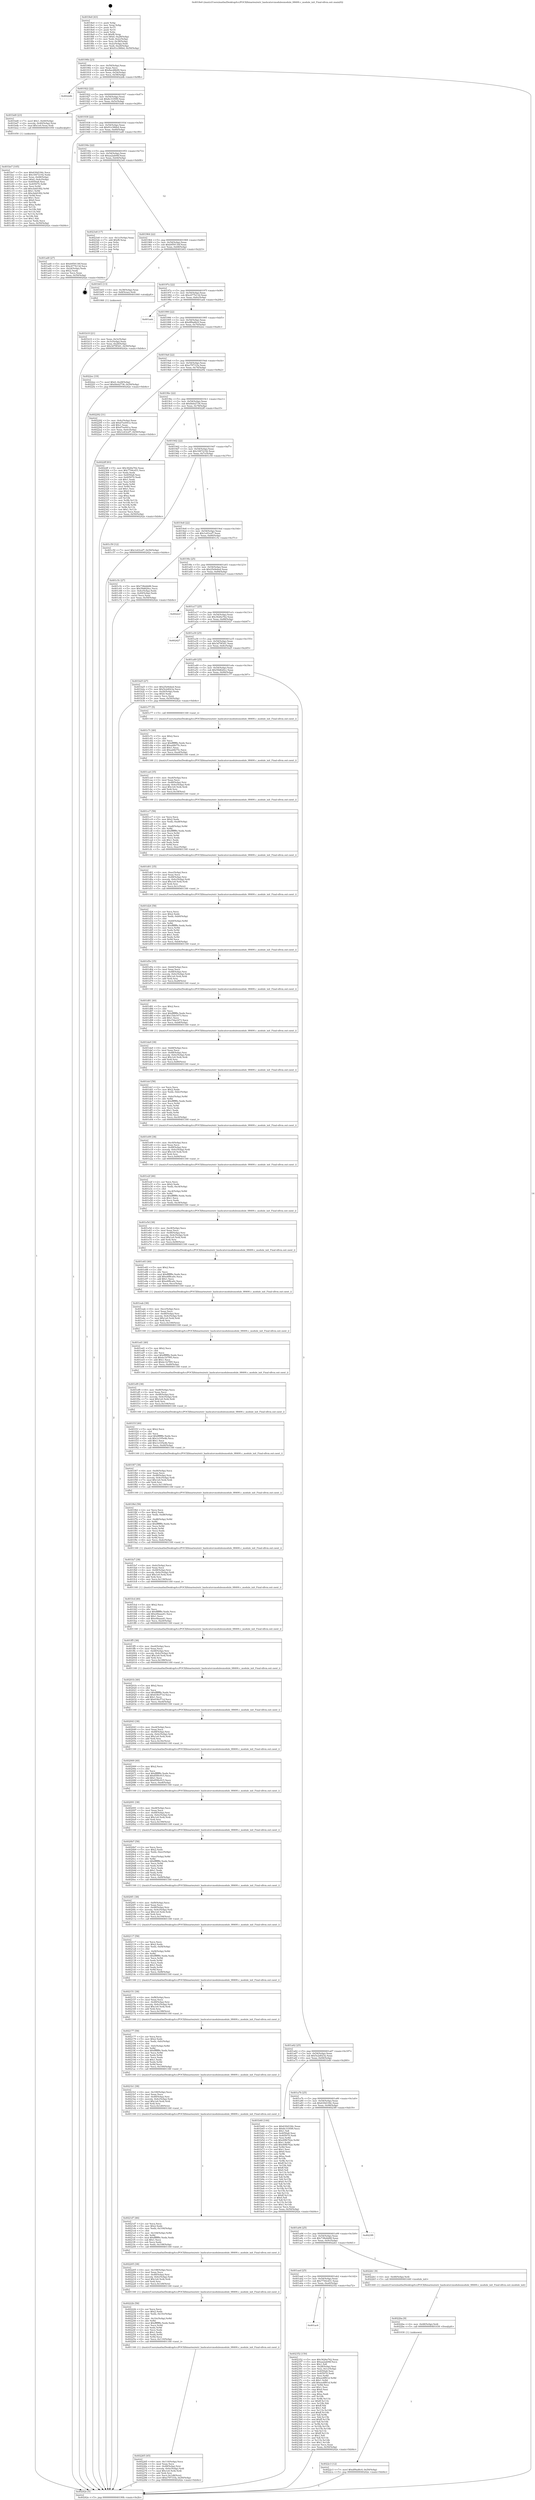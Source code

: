 digraph "0x4018e0" {
  label = "0x4018e0 (/mnt/c/Users/mathe/Desktop/tcc/POCII/binaries/extr_hashcatsrcmodulesmodule_08400.c_module_init_Final-ollvm.out::main(0))"
  labelloc = "t"
  node[shape=record]

  Entry [label="",width=0.3,height=0.3,shape=circle,fillcolor=black,style=filled]
  "0x40190b" [label="{
     0x40190b [23]\l
     | [instrs]\l
     &nbsp;&nbsp;0x40190b \<+3\>: mov -0x50(%rbp),%eax\l
     &nbsp;&nbsp;0x40190e \<+2\>: mov %eax,%ecx\l
     &nbsp;&nbsp;0x401910 \<+6\>: sub $0x8acd8b99,%ecx\l
     &nbsp;&nbsp;0x401916 \<+3\>: mov %eax,-0x54(%rbp)\l
     &nbsp;&nbsp;0x401919 \<+3\>: mov %ecx,-0x58(%rbp)\l
     &nbsp;&nbsp;0x40191c \<+6\>: je 00000000004022db \<main+0x9fb\>\l
  }"]
  "0x4022db" [label="{
     0x4022db\l
  }", style=dashed]
  "0x401922" [label="{
     0x401922 [22]\l
     | [instrs]\l
     &nbsp;&nbsp;0x401922 \<+5\>: jmp 0000000000401927 \<main+0x47\>\l
     &nbsp;&nbsp;0x401927 \<+3\>: mov -0x54(%rbp),%eax\l
     &nbsp;&nbsp;0x40192a \<+5\>: sub $0x8c3195f9,%eax\l
     &nbsp;&nbsp;0x40192f \<+3\>: mov %eax,-0x5c(%rbp)\l
     &nbsp;&nbsp;0x401932 \<+6\>: je 0000000000401bd0 \<main+0x2f0\>\l
  }"]
  Exit [label="",width=0.3,height=0.3,shape=circle,fillcolor=black,style=filled,peripheries=2]
  "0x401bd0" [label="{
     0x401bd0 [23]\l
     | [instrs]\l
     &nbsp;&nbsp;0x401bd0 \<+7\>: movl $0x1,-0x40(%rbp)\l
     &nbsp;&nbsp;0x401bd7 \<+4\>: movslq -0x40(%rbp),%rax\l
     &nbsp;&nbsp;0x401bdb \<+7\>: imul $0x1e0,%rax,%rdi\l
     &nbsp;&nbsp;0x401be2 \<+5\>: call 0000000000401050 \<malloc@plt\>\l
     | [calls]\l
     &nbsp;&nbsp;0x401050 \{1\} (unknown)\l
  }"]
  "0x401938" [label="{
     0x401938 [22]\l
     | [instrs]\l
     &nbsp;&nbsp;0x401938 \<+5\>: jmp 000000000040193d \<main+0x5d\>\l
     &nbsp;&nbsp;0x40193d \<+3\>: mov -0x54(%rbp),%eax\l
     &nbsp;&nbsp;0x401940 \<+5\>: sub $0x91e386b4,%eax\l
     &nbsp;&nbsp;0x401945 \<+3\>: mov %eax,-0x60(%rbp)\l
     &nbsp;&nbsp;0x401948 \<+6\>: je 0000000000401ad0 \<main+0x1f0\>\l
  }"]
  "0x401ac6" [label="{
     0x401ac6\l
  }", style=dashed]
  "0x401ad0" [label="{
     0x401ad0 [27]\l
     | [instrs]\l
     &nbsp;&nbsp;0x401ad0 \<+5\>: mov $0xb959130f,%eax\l
     &nbsp;&nbsp;0x401ad5 \<+5\>: mov $0xc677b13d,%ecx\l
     &nbsp;&nbsp;0x401ada \<+3\>: mov -0x24(%rbp),%edx\l
     &nbsp;&nbsp;0x401add \<+3\>: cmp $0x2,%edx\l
     &nbsp;&nbsp;0x401ae0 \<+3\>: cmovne %ecx,%eax\l
     &nbsp;&nbsp;0x401ae3 \<+3\>: mov %eax,-0x50(%rbp)\l
     &nbsp;&nbsp;0x401ae6 \<+5\>: jmp 000000000040242e \<main+0xb4e\>\l
  }"]
  "0x40194e" [label="{
     0x40194e [22]\l
     | [instrs]\l
     &nbsp;&nbsp;0x40194e \<+5\>: jmp 0000000000401953 \<main+0x73\>\l
     &nbsp;&nbsp;0x401953 \<+3\>: mov -0x54(%rbp),%eax\l
     &nbsp;&nbsp;0x401956 \<+5\>: sub $0xaa2ab94f,%eax\l
     &nbsp;&nbsp;0x40195b \<+3\>: mov %eax,-0x64(%rbp)\l
     &nbsp;&nbsp;0x40195e \<+6\>: je 00000000004023e8 \<main+0xb08\>\l
  }"]
  "0x40242e" [label="{
     0x40242e [5]\l
     | [instrs]\l
     &nbsp;&nbsp;0x40242e \<+5\>: jmp 000000000040190b \<main+0x2b\>\l
  }"]
  "0x4018e0" [label="{
     0x4018e0 [43]\l
     | [instrs]\l
     &nbsp;&nbsp;0x4018e0 \<+1\>: push %rbp\l
     &nbsp;&nbsp;0x4018e1 \<+3\>: mov %rsp,%rbp\l
     &nbsp;&nbsp;0x4018e4 \<+2\>: push %r15\l
     &nbsp;&nbsp;0x4018e6 \<+2\>: push %r14\l
     &nbsp;&nbsp;0x4018e8 \<+1\>: push %rbx\l
     &nbsp;&nbsp;0x4018e9 \<+7\>: sub $0xf8,%rsp\l
     &nbsp;&nbsp;0x4018f0 \<+7\>: movl $0x0,-0x28(%rbp)\l
     &nbsp;&nbsp;0x4018f7 \<+3\>: mov %edi,-0x2c(%rbp)\l
     &nbsp;&nbsp;0x4018fa \<+4\>: mov %rsi,-0x38(%rbp)\l
     &nbsp;&nbsp;0x4018fe \<+3\>: mov -0x2c(%rbp),%edi\l
     &nbsp;&nbsp;0x401901 \<+3\>: mov %edi,-0x24(%rbp)\l
     &nbsp;&nbsp;0x401904 \<+7\>: movl $0x91e386b4,-0x50(%rbp)\l
  }"]
  "0x402352" [label="{
     0x402352 [150]\l
     | [instrs]\l
     &nbsp;&nbsp;0x402352 \<+5\>: mov $0x3626a762,%eax\l
     &nbsp;&nbsp;0x402357 \<+5\>: mov $0xaa2ab94f,%ecx\l
     &nbsp;&nbsp;0x40235c \<+2\>: mov $0x1,%dl\l
     &nbsp;&nbsp;0x40235e \<+3\>: mov -0x28(%rbp),%esi\l
     &nbsp;&nbsp;0x402361 \<+3\>: mov %esi,-0x1c(%rbp)\l
     &nbsp;&nbsp;0x402364 \<+7\>: mov 0x4050a8,%esi\l
     &nbsp;&nbsp;0x40236b \<+7\>: mov 0x405070,%edi\l
     &nbsp;&nbsp;0x402372 \<+3\>: mov %esi,%r8d\l
     &nbsp;&nbsp;0x402375 \<+7\>: sub $0xee4ff41d,%r8d\l
     &nbsp;&nbsp;0x40237c \<+4\>: sub $0x1,%r8d\l
     &nbsp;&nbsp;0x402380 \<+7\>: add $0xee4ff41d,%r8d\l
     &nbsp;&nbsp;0x402387 \<+4\>: imul %r8d,%esi\l
     &nbsp;&nbsp;0x40238b \<+3\>: and $0x1,%esi\l
     &nbsp;&nbsp;0x40238e \<+3\>: cmp $0x0,%esi\l
     &nbsp;&nbsp;0x402391 \<+4\>: sete %r9b\l
     &nbsp;&nbsp;0x402395 \<+3\>: cmp $0xa,%edi\l
     &nbsp;&nbsp;0x402398 \<+4\>: setl %r10b\l
     &nbsp;&nbsp;0x40239c \<+3\>: mov %r9b,%r11b\l
     &nbsp;&nbsp;0x40239f \<+4\>: xor $0xff,%r11b\l
     &nbsp;&nbsp;0x4023a3 \<+3\>: mov %r10b,%bl\l
     &nbsp;&nbsp;0x4023a6 \<+3\>: xor $0xff,%bl\l
     &nbsp;&nbsp;0x4023a9 \<+3\>: xor $0x1,%dl\l
     &nbsp;&nbsp;0x4023ac \<+3\>: mov %r11b,%r14b\l
     &nbsp;&nbsp;0x4023af \<+4\>: and $0xff,%r14b\l
     &nbsp;&nbsp;0x4023b3 \<+3\>: and %dl,%r9b\l
     &nbsp;&nbsp;0x4023b6 \<+3\>: mov %bl,%r15b\l
     &nbsp;&nbsp;0x4023b9 \<+4\>: and $0xff,%r15b\l
     &nbsp;&nbsp;0x4023bd \<+3\>: and %dl,%r10b\l
     &nbsp;&nbsp;0x4023c0 \<+3\>: or %r9b,%r14b\l
     &nbsp;&nbsp;0x4023c3 \<+3\>: or %r10b,%r15b\l
     &nbsp;&nbsp;0x4023c6 \<+3\>: xor %r15b,%r14b\l
     &nbsp;&nbsp;0x4023c9 \<+3\>: or %bl,%r11b\l
     &nbsp;&nbsp;0x4023cc \<+4\>: xor $0xff,%r11b\l
     &nbsp;&nbsp;0x4023d0 \<+3\>: or $0x1,%dl\l
     &nbsp;&nbsp;0x4023d3 \<+3\>: and %dl,%r11b\l
     &nbsp;&nbsp;0x4023d6 \<+3\>: or %r11b,%r14b\l
     &nbsp;&nbsp;0x4023d9 \<+4\>: test $0x1,%r14b\l
     &nbsp;&nbsp;0x4023dd \<+3\>: cmovne %ecx,%eax\l
     &nbsp;&nbsp;0x4023e0 \<+3\>: mov %eax,-0x50(%rbp)\l
     &nbsp;&nbsp;0x4023e3 \<+5\>: jmp 000000000040242e \<main+0xb4e\>\l
  }"]
  "0x4023e8" [label="{
     0x4023e8 [17]\l
     | [instrs]\l
     &nbsp;&nbsp;0x4023e8 \<+3\>: mov -0x1c(%rbp),%eax\l
     &nbsp;&nbsp;0x4023eb \<+7\>: add $0xf8,%rsp\l
     &nbsp;&nbsp;0x4023f2 \<+1\>: pop %rbx\l
     &nbsp;&nbsp;0x4023f3 \<+2\>: pop %r14\l
     &nbsp;&nbsp;0x4023f5 \<+2\>: pop %r15\l
     &nbsp;&nbsp;0x4023f7 \<+1\>: pop %rbp\l
     &nbsp;&nbsp;0x4023f8 \<+1\>: ret\l
  }"]
  "0x401964" [label="{
     0x401964 [22]\l
     | [instrs]\l
     &nbsp;&nbsp;0x401964 \<+5\>: jmp 0000000000401969 \<main+0x89\>\l
     &nbsp;&nbsp;0x401969 \<+3\>: mov -0x54(%rbp),%eax\l
     &nbsp;&nbsp;0x40196c \<+5\>: sub $0xb959130f,%eax\l
     &nbsp;&nbsp;0x401971 \<+3\>: mov %eax,-0x68(%rbp)\l
     &nbsp;&nbsp;0x401974 \<+6\>: je 0000000000401b03 \<main+0x223\>\l
  }"]
  "0x4022c3" [label="{
     0x4022c3 [12]\l
     | [instrs]\l
     &nbsp;&nbsp;0x4022c3 \<+7\>: movl $0xdf9ad6c0,-0x50(%rbp)\l
     &nbsp;&nbsp;0x4022ca \<+5\>: jmp 000000000040242e \<main+0xb4e\>\l
  }"]
  "0x401b03" [label="{
     0x401b03 [13]\l
     | [instrs]\l
     &nbsp;&nbsp;0x401b03 \<+4\>: mov -0x38(%rbp),%rax\l
     &nbsp;&nbsp;0x401b07 \<+4\>: mov 0x8(%rax),%rdi\l
     &nbsp;&nbsp;0x401b0b \<+5\>: call 0000000000401060 \<atoi@plt\>\l
     | [calls]\l
     &nbsp;&nbsp;0x401060 \{1\} (unknown)\l
  }"]
  "0x40197a" [label="{
     0x40197a [22]\l
     | [instrs]\l
     &nbsp;&nbsp;0x40197a \<+5\>: jmp 000000000040197f \<main+0x9f\>\l
     &nbsp;&nbsp;0x40197f \<+3\>: mov -0x54(%rbp),%eax\l
     &nbsp;&nbsp;0x401982 \<+5\>: sub $0xc677b13d,%eax\l
     &nbsp;&nbsp;0x401987 \<+3\>: mov %eax,-0x6c(%rbp)\l
     &nbsp;&nbsp;0x40198a \<+6\>: je 0000000000401aeb \<main+0x20b\>\l
  }"]
  "0x401b10" [label="{
     0x401b10 [21]\l
     | [instrs]\l
     &nbsp;&nbsp;0x401b10 \<+3\>: mov %eax,-0x3c(%rbp)\l
     &nbsp;&nbsp;0x401b13 \<+3\>: mov -0x3c(%rbp),%eax\l
     &nbsp;&nbsp;0x401b16 \<+3\>: mov %eax,-0x20(%rbp)\l
     &nbsp;&nbsp;0x401b19 \<+7\>: movl $0x3d79f3d1,-0x50(%rbp)\l
     &nbsp;&nbsp;0x401b20 \<+5\>: jmp 000000000040242e \<main+0xb4e\>\l
  }"]
  "0x4022ba" [label="{
     0x4022ba [9]\l
     | [instrs]\l
     &nbsp;&nbsp;0x4022ba \<+4\>: mov -0x48(%rbp),%rdi\l
     &nbsp;&nbsp;0x4022be \<+5\>: call 0000000000401030 \<free@plt\>\l
     | [calls]\l
     &nbsp;&nbsp;0x401030 \{1\} (unknown)\l
  }"]
  "0x401aeb" [label="{
     0x401aeb\l
  }", style=dashed]
  "0x401990" [label="{
     0x401990 [22]\l
     | [instrs]\l
     &nbsp;&nbsp;0x401990 \<+5\>: jmp 0000000000401995 \<main+0xb5\>\l
     &nbsp;&nbsp;0x401995 \<+3\>: mov -0x54(%rbp),%eax\l
     &nbsp;&nbsp;0x401998 \<+5\>: sub $0xdf9ad6c0,%eax\l
     &nbsp;&nbsp;0x40199d \<+3\>: mov %eax,-0x70(%rbp)\l
     &nbsp;&nbsp;0x4019a0 \<+6\>: je 00000000004022ec \<main+0xa0c\>\l
  }"]
  "0x401aad" [label="{
     0x401aad [25]\l
     | [instrs]\l
     &nbsp;&nbsp;0x401aad \<+5\>: jmp 0000000000401ab2 \<main+0x1d2\>\l
     &nbsp;&nbsp;0x401ab2 \<+3\>: mov -0x54(%rbp),%eax\l
     &nbsp;&nbsp;0x401ab5 \<+5\>: sub $0x7744cd31,%eax\l
     &nbsp;&nbsp;0x401aba \<+6\>: mov %eax,-0xa0(%rbp)\l
     &nbsp;&nbsp;0x401ac0 \<+6\>: je 0000000000402352 \<main+0xa72\>\l
  }"]
  "0x4022ec" [label="{
     0x4022ec [19]\l
     | [instrs]\l
     &nbsp;&nbsp;0x4022ec \<+7\>: movl $0x0,-0x28(%rbp)\l
     &nbsp;&nbsp;0x4022f3 \<+7\>: movl $0xfdeb2736,-0x50(%rbp)\l
     &nbsp;&nbsp;0x4022fa \<+5\>: jmp 000000000040242e \<main+0xb4e\>\l
  }"]
  "0x4019a6" [label="{
     0x4019a6 [22]\l
     | [instrs]\l
     &nbsp;&nbsp;0x4019a6 \<+5\>: jmp 00000000004019ab \<main+0xcb\>\l
     &nbsp;&nbsp;0x4019ab \<+3\>: mov -0x54(%rbp),%eax\l
     &nbsp;&nbsp;0x4019ae \<+5\>: sub $0xe79731fa,%eax\l
     &nbsp;&nbsp;0x4019b3 \<+3\>: mov %eax,-0x74(%rbp)\l
     &nbsp;&nbsp;0x4019b6 \<+6\>: je 0000000000402292 \<main+0x9b2\>\l
  }"]
  "0x4022b1" [label="{
     0x4022b1 [9]\l
     | [instrs]\l
     &nbsp;&nbsp;0x4022b1 \<+4\>: mov -0x48(%rbp),%rdi\l
     &nbsp;&nbsp;0x4022b5 \<+5\>: call 0000000000401440 \<module_init\>\l
     | [calls]\l
     &nbsp;&nbsp;0x401440 \{1\} (/mnt/c/Users/mathe/Desktop/tcc/POCII/binaries/extr_hashcatsrcmodulesmodule_08400.c_module_init_Final-ollvm.out::module_init)\l
  }"]
  "0x402292" [label="{
     0x402292 [31]\l
     | [instrs]\l
     &nbsp;&nbsp;0x402292 \<+3\>: mov -0x4c(%rbp),%eax\l
     &nbsp;&nbsp;0x402295 \<+5\>: add $0xd7ee041e,%eax\l
     &nbsp;&nbsp;0x40229a \<+3\>: add $0x1,%eax\l
     &nbsp;&nbsp;0x40229d \<+5\>: sub $0xd7ee041e,%eax\l
     &nbsp;&nbsp;0x4022a2 \<+3\>: mov %eax,-0x4c(%rbp)\l
     &nbsp;&nbsp;0x4022a5 \<+7\>: movl $0x1e43cef7,-0x50(%rbp)\l
     &nbsp;&nbsp;0x4022ac \<+5\>: jmp 000000000040242e \<main+0xb4e\>\l
  }"]
  "0x4019bc" [label="{
     0x4019bc [22]\l
     | [instrs]\l
     &nbsp;&nbsp;0x4019bc \<+5\>: jmp 00000000004019c1 \<main+0xe1\>\l
     &nbsp;&nbsp;0x4019c1 \<+3\>: mov -0x54(%rbp),%eax\l
     &nbsp;&nbsp;0x4019c4 \<+5\>: sub $0xfdeb2736,%eax\l
     &nbsp;&nbsp;0x4019c9 \<+3\>: mov %eax,-0x78(%rbp)\l
     &nbsp;&nbsp;0x4019cc \<+6\>: je 00000000004022ff \<main+0xa1f\>\l
  }"]
  "0x401a94" [label="{
     0x401a94 [25]\l
     | [instrs]\l
     &nbsp;&nbsp;0x401a94 \<+5\>: jmp 0000000000401a99 \<main+0x1b9\>\l
     &nbsp;&nbsp;0x401a99 \<+3\>: mov -0x54(%rbp),%eax\l
     &nbsp;&nbsp;0x401a9c \<+5\>: sub $0x738ebb88,%eax\l
     &nbsp;&nbsp;0x401aa1 \<+6\>: mov %eax,-0x9c(%rbp)\l
     &nbsp;&nbsp;0x401aa7 \<+6\>: je 00000000004022b1 \<main+0x9d1\>\l
  }"]
  "0x4022ff" [label="{
     0x4022ff [83]\l
     | [instrs]\l
     &nbsp;&nbsp;0x4022ff \<+5\>: mov $0x3626a762,%eax\l
     &nbsp;&nbsp;0x402304 \<+5\>: mov $0x7744cd31,%ecx\l
     &nbsp;&nbsp;0x402309 \<+2\>: xor %edx,%edx\l
     &nbsp;&nbsp;0x40230b \<+7\>: mov 0x4050a8,%esi\l
     &nbsp;&nbsp;0x402312 \<+7\>: mov 0x405070,%edi\l
     &nbsp;&nbsp;0x402319 \<+3\>: sub $0x1,%edx\l
     &nbsp;&nbsp;0x40231c \<+3\>: mov %esi,%r8d\l
     &nbsp;&nbsp;0x40231f \<+3\>: add %edx,%r8d\l
     &nbsp;&nbsp;0x402322 \<+4\>: imul %r8d,%esi\l
     &nbsp;&nbsp;0x402326 \<+3\>: and $0x1,%esi\l
     &nbsp;&nbsp;0x402329 \<+3\>: cmp $0x0,%esi\l
     &nbsp;&nbsp;0x40232c \<+4\>: sete %r9b\l
     &nbsp;&nbsp;0x402330 \<+3\>: cmp $0xa,%edi\l
     &nbsp;&nbsp;0x402333 \<+4\>: setl %r10b\l
     &nbsp;&nbsp;0x402337 \<+3\>: mov %r9b,%r11b\l
     &nbsp;&nbsp;0x40233a \<+3\>: and %r10b,%r11b\l
     &nbsp;&nbsp;0x40233d \<+3\>: xor %r10b,%r9b\l
     &nbsp;&nbsp;0x402340 \<+3\>: or %r9b,%r11b\l
     &nbsp;&nbsp;0x402343 \<+4\>: test $0x1,%r11b\l
     &nbsp;&nbsp;0x402347 \<+3\>: cmovne %ecx,%eax\l
     &nbsp;&nbsp;0x40234a \<+3\>: mov %eax,-0x50(%rbp)\l
     &nbsp;&nbsp;0x40234d \<+5\>: jmp 000000000040242e \<main+0xb4e\>\l
  }"]
  "0x4019d2" [label="{
     0x4019d2 [22]\l
     | [instrs]\l
     &nbsp;&nbsp;0x4019d2 \<+5\>: jmp 00000000004019d7 \<main+0xf7\>\l
     &nbsp;&nbsp;0x4019d7 \<+3\>: mov -0x54(%rbp),%eax\l
     &nbsp;&nbsp;0x4019da \<+5\>: sub $0x18472192,%eax\l
     &nbsp;&nbsp;0x4019df \<+3\>: mov %eax,-0x7c(%rbp)\l
     &nbsp;&nbsp;0x4019e2 \<+6\>: je 0000000000401c50 \<main+0x370\>\l
  }"]
  "0x4023f9" [label="{
     0x4023f9\l
  }", style=dashed]
  "0x401c50" [label="{
     0x401c50 [12]\l
     | [instrs]\l
     &nbsp;&nbsp;0x401c50 \<+7\>: movl $0x1e43cef7,-0x50(%rbp)\l
     &nbsp;&nbsp;0x401c57 \<+5\>: jmp 000000000040242e \<main+0xb4e\>\l
  }"]
  "0x4019e8" [label="{
     0x4019e8 [22]\l
     | [instrs]\l
     &nbsp;&nbsp;0x4019e8 \<+5\>: jmp 00000000004019ed \<main+0x10d\>\l
     &nbsp;&nbsp;0x4019ed \<+3\>: mov -0x54(%rbp),%eax\l
     &nbsp;&nbsp;0x4019f0 \<+5\>: sub $0x1e43cef7,%eax\l
     &nbsp;&nbsp;0x4019f5 \<+3\>: mov %eax,-0x80(%rbp)\l
     &nbsp;&nbsp;0x4019f8 \<+6\>: je 0000000000401c5c \<main+0x37c\>\l
  }"]
  "0x402265" [label="{
     0x402265 [45]\l
     | [instrs]\l
     &nbsp;&nbsp;0x402265 \<+6\>: mov -0x110(%rbp),%ecx\l
     &nbsp;&nbsp;0x40226b \<+3\>: imul %eax,%ecx\l
     &nbsp;&nbsp;0x40226e \<+4\>: mov -0x48(%rbp),%rsi\l
     &nbsp;&nbsp;0x402272 \<+4\>: movslq -0x4c(%rbp),%rdi\l
     &nbsp;&nbsp;0x402276 \<+7\>: imul $0x1e0,%rdi,%rdi\l
     &nbsp;&nbsp;0x40227d \<+3\>: add %rdi,%rsi\l
     &nbsp;&nbsp;0x402280 \<+6\>: mov %ecx,0x1d8(%rsi)\l
     &nbsp;&nbsp;0x402286 \<+7\>: movl $0xe79731fa,-0x50(%rbp)\l
     &nbsp;&nbsp;0x40228d \<+5\>: jmp 000000000040242e \<main+0xb4e\>\l
  }"]
  "0x401c5c" [label="{
     0x401c5c [27]\l
     | [instrs]\l
     &nbsp;&nbsp;0x401c5c \<+5\>: mov $0x738ebb88,%eax\l
     &nbsp;&nbsp;0x401c61 \<+5\>: mov $0x59d620cc,%ecx\l
     &nbsp;&nbsp;0x401c66 \<+3\>: mov -0x4c(%rbp),%edx\l
     &nbsp;&nbsp;0x401c69 \<+3\>: cmp -0x40(%rbp),%edx\l
     &nbsp;&nbsp;0x401c6c \<+3\>: cmovl %ecx,%eax\l
     &nbsp;&nbsp;0x401c6f \<+3\>: mov %eax,-0x50(%rbp)\l
     &nbsp;&nbsp;0x401c72 \<+5\>: jmp 000000000040242e \<main+0xb4e\>\l
  }"]
  "0x4019fe" [label="{
     0x4019fe [25]\l
     | [instrs]\l
     &nbsp;&nbsp;0x4019fe \<+5\>: jmp 0000000000401a03 \<main+0x123\>\l
     &nbsp;&nbsp;0x401a03 \<+3\>: mov -0x54(%rbp),%eax\l
     &nbsp;&nbsp;0x401a06 \<+5\>: sub $0x25e9ebed,%eax\l
     &nbsp;&nbsp;0x401a0b \<+6\>: mov %eax,-0x84(%rbp)\l
     &nbsp;&nbsp;0x401a11 \<+6\>: je 00000000004022cf \<main+0x9ef\>\l
  }"]
  "0x40222b" [label="{
     0x40222b [58]\l
     | [instrs]\l
     &nbsp;&nbsp;0x40222b \<+2\>: xor %ecx,%ecx\l
     &nbsp;&nbsp;0x40222d \<+5\>: mov $0x2,%edx\l
     &nbsp;&nbsp;0x402232 \<+6\>: mov %edx,-0x10c(%rbp)\l
     &nbsp;&nbsp;0x402238 \<+1\>: cltd\l
     &nbsp;&nbsp;0x402239 \<+7\>: mov -0x10c(%rbp),%r8d\l
     &nbsp;&nbsp;0x402240 \<+3\>: idiv %r8d\l
     &nbsp;&nbsp;0x402243 \<+6\>: imul $0xfffffffe,%edx,%edx\l
     &nbsp;&nbsp;0x402249 \<+3\>: mov %ecx,%r9d\l
     &nbsp;&nbsp;0x40224c \<+3\>: sub %edx,%r9d\l
     &nbsp;&nbsp;0x40224f \<+2\>: mov %ecx,%edx\l
     &nbsp;&nbsp;0x402251 \<+3\>: sub $0x1,%edx\l
     &nbsp;&nbsp;0x402254 \<+3\>: add %edx,%r9d\l
     &nbsp;&nbsp;0x402257 \<+3\>: sub %r9d,%ecx\l
     &nbsp;&nbsp;0x40225a \<+6\>: mov %ecx,-0x110(%rbp)\l
     &nbsp;&nbsp;0x402260 \<+5\>: call 0000000000401160 \<next_i\>\l
     | [calls]\l
     &nbsp;&nbsp;0x401160 \{1\} (/mnt/c/Users/mathe/Desktop/tcc/POCII/binaries/extr_hashcatsrcmodulesmodule_08400.c_module_init_Final-ollvm.out::next_i)\l
  }"]
  "0x4022cf" [label="{
     0x4022cf\l
  }", style=dashed]
  "0x401a17" [label="{
     0x401a17 [25]\l
     | [instrs]\l
     &nbsp;&nbsp;0x401a17 \<+5\>: jmp 0000000000401a1c \<main+0x13c\>\l
     &nbsp;&nbsp;0x401a1c \<+3\>: mov -0x54(%rbp),%eax\l
     &nbsp;&nbsp;0x401a1f \<+5\>: sub $0x3626a762,%eax\l
     &nbsp;&nbsp;0x401a24 \<+6\>: mov %eax,-0x88(%rbp)\l
     &nbsp;&nbsp;0x401a2a \<+6\>: je 0000000000402427 \<main+0xb47\>\l
  }"]
  "0x402205" [label="{
     0x402205 [38]\l
     | [instrs]\l
     &nbsp;&nbsp;0x402205 \<+6\>: mov -0x108(%rbp),%ecx\l
     &nbsp;&nbsp;0x40220b \<+3\>: imul %eax,%ecx\l
     &nbsp;&nbsp;0x40220e \<+4\>: mov -0x48(%rbp),%rsi\l
     &nbsp;&nbsp;0x402212 \<+4\>: movslq -0x4c(%rbp),%rdi\l
     &nbsp;&nbsp;0x402216 \<+7\>: imul $0x1e0,%rdi,%rdi\l
     &nbsp;&nbsp;0x40221d \<+3\>: add %rdi,%rsi\l
     &nbsp;&nbsp;0x402220 \<+6\>: mov %ecx,0x1d4(%rsi)\l
     &nbsp;&nbsp;0x402226 \<+5\>: call 0000000000401160 \<next_i\>\l
     | [calls]\l
     &nbsp;&nbsp;0x401160 \{1\} (/mnt/c/Users/mathe/Desktop/tcc/POCII/binaries/extr_hashcatsrcmodulesmodule_08400.c_module_init_Final-ollvm.out::next_i)\l
  }"]
  "0x402427" [label="{
     0x402427\l
  }", style=dashed]
  "0x401a30" [label="{
     0x401a30 [25]\l
     | [instrs]\l
     &nbsp;&nbsp;0x401a30 \<+5\>: jmp 0000000000401a35 \<main+0x155\>\l
     &nbsp;&nbsp;0x401a35 \<+3\>: mov -0x54(%rbp),%eax\l
     &nbsp;&nbsp;0x401a38 \<+5\>: sub $0x3d79f3d1,%eax\l
     &nbsp;&nbsp;0x401a3d \<+6\>: mov %eax,-0x8c(%rbp)\l
     &nbsp;&nbsp;0x401a43 \<+6\>: je 0000000000401b25 \<main+0x245\>\l
  }"]
  "0x4021d7" [label="{
     0x4021d7 [46]\l
     | [instrs]\l
     &nbsp;&nbsp;0x4021d7 \<+2\>: xor %ecx,%ecx\l
     &nbsp;&nbsp;0x4021d9 \<+5\>: mov $0x2,%edx\l
     &nbsp;&nbsp;0x4021de \<+6\>: mov %edx,-0x104(%rbp)\l
     &nbsp;&nbsp;0x4021e4 \<+1\>: cltd\l
     &nbsp;&nbsp;0x4021e5 \<+7\>: mov -0x104(%rbp),%r8d\l
     &nbsp;&nbsp;0x4021ec \<+3\>: idiv %r8d\l
     &nbsp;&nbsp;0x4021ef \<+6\>: imul $0xfffffffe,%edx,%edx\l
     &nbsp;&nbsp;0x4021f5 \<+3\>: sub $0x1,%ecx\l
     &nbsp;&nbsp;0x4021f8 \<+2\>: sub %ecx,%edx\l
     &nbsp;&nbsp;0x4021fa \<+6\>: mov %edx,-0x108(%rbp)\l
     &nbsp;&nbsp;0x402200 \<+5\>: call 0000000000401160 \<next_i\>\l
     | [calls]\l
     &nbsp;&nbsp;0x401160 \{1\} (/mnt/c/Users/mathe/Desktop/tcc/POCII/binaries/extr_hashcatsrcmodulesmodule_08400.c_module_init_Final-ollvm.out::next_i)\l
  }"]
  "0x401b25" [label="{
     0x401b25 [27]\l
     | [instrs]\l
     &nbsp;&nbsp;0x401b25 \<+5\>: mov $0x25e9ebed,%eax\l
     &nbsp;&nbsp;0x401b2a \<+5\>: mov $0x5e2d023a,%ecx\l
     &nbsp;&nbsp;0x401b2f \<+3\>: mov -0x20(%rbp),%edx\l
     &nbsp;&nbsp;0x401b32 \<+3\>: cmp $0x0,%edx\l
     &nbsp;&nbsp;0x401b35 \<+3\>: cmove %ecx,%eax\l
     &nbsp;&nbsp;0x401b38 \<+3\>: mov %eax,-0x50(%rbp)\l
     &nbsp;&nbsp;0x401b3b \<+5\>: jmp 000000000040242e \<main+0xb4e\>\l
  }"]
  "0x401a49" [label="{
     0x401a49 [25]\l
     | [instrs]\l
     &nbsp;&nbsp;0x401a49 \<+5\>: jmp 0000000000401a4e \<main+0x16e\>\l
     &nbsp;&nbsp;0x401a4e \<+3\>: mov -0x54(%rbp),%eax\l
     &nbsp;&nbsp;0x401a51 \<+5\>: sub $0x59d620cc,%eax\l
     &nbsp;&nbsp;0x401a56 \<+6\>: mov %eax,-0x90(%rbp)\l
     &nbsp;&nbsp;0x401a5c \<+6\>: je 0000000000401c77 \<main+0x397\>\l
  }"]
  "0x4021b1" [label="{
     0x4021b1 [38]\l
     | [instrs]\l
     &nbsp;&nbsp;0x4021b1 \<+6\>: mov -0x100(%rbp),%ecx\l
     &nbsp;&nbsp;0x4021b7 \<+3\>: imul %eax,%ecx\l
     &nbsp;&nbsp;0x4021ba \<+4\>: mov -0x48(%rbp),%rsi\l
     &nbsp;&nbsp;0x4021be \<+4\>: movslq -0x4c(%rbp),%rdi\l
     &nbsp;&nbsp;0x4021c2 \<+7\>: imul $0x1e0,%rdi,%rdi\l
     &nbsp;&nbsp;0x4021c9 \<+3\>: add %rdi,%rsi\l
     &nbsp;&nbsp;0x4021cc \<+6\>: mov %ecx,0x1d0(%rsi)\l
     &nbsp;&nbsp;0x4021d2 \<+5\>: call 0000000000401160 \<next_i\>\l
     | [calls]\l
     &nbsp;&nbsp;0x401160 \{1\} (/mnt/c/Users/mathe/Desktop/tcc/POCII/binaries/extr_hashcatsrcmodulesmodule_08400.c_module_init_Final-ollvm.out::next_i)\l
  }"]
  "0x401c77" [label="{
     0x401c77 [5]\l
     | [instrs]\l
     &nbsp;&nbsp;0x401c77 \<+5\>: call 0000000000401160 \<next_i\>\l
     | [calls]\l
     &nbsp;&nbsp;0x401160 \{1\} (/mnt/c/Users/mathe/Desktop/tcc/POCII/binaries/extr_hashcatsrcmodulesmodule_08400.c_module_init_Final-ollvm.out::next_i)\l
  }"]
  "0x401a62" [label="{
     0x401a62 [25]\l
     | [instrs]\l
     &nbsp;&nbsp;0x401a62 \<+5\>: jmp 0000000000401a67 \<main+0x187\>\l
     &nbsp;&nbsp;0x401a67 \<+3\>: mov -0x54(%rbp),%eax\l
     &nbsp;&nbsp;0x401a6a \<+5\>: sub $0x5e2d023a,%eax\l
     &nbsp;&nbsp;0x401a6f \<+6\>: mov %eax,-0x94(%rbp)\l
     &nbsp;&nbsp;0x401a75 \<+6\>: je 0000000000401b40 \<main+0x260\>\l
  }"]
  "0x402177" [label="{
     0x402177 [58]\l
     | [instrs]\l
     &nbsp;&nbsp;0x402177 \<+2\>: xor %ecx,%ecx\l
     &nbsp;&nbsp;0x402179 \<+5\>: mov $0x2,%edx\l
     &nbsp;&nbsp;0x40217e \<+6\>: mov %edx,-0xfc(%rbp)\l
     &nbsp;&nbsp;0x402184 \<+1\>: cltd\l
     &nbsp;&nbsp;0x402185 \<+7\>: mov -0xfc(%rbp),%r8d\l
     &nbsp;&nbsp;0x40218c \<+3\>: idiv %r8d\l
     &nbsp;&nbsp;0x40218f \<+6\>: imul $0xfffffffe,%edx,%edx\l
     &nbsp;&nbsp;0x402195 \<+3\>: mov %ecx,%r9d\l
     &nbsp;&nbsp;0x402198 \<+3\>: sub %edx,%r9d\l
     &nbsp;&nbsp;0x40219b \<+2\>: mov %ecx,%edx\l
     &nbsp;&nbsp;0x40219d \<+3\>: sub $0x1,%edx\l
     &nbsp;&nbsp;0x4021a0 \<+3\>: add %edx,%r9d\l
     &nbsp;&nbsp;0x4021a3 \<+3\>: sub %r9d,%ecx\l
     &nbsp;&nbsp;0x4021a6 \<+6\>: mov %ecx,-0x100(%rbp)\l
     &nbsp;&nbsp;0x4021ac \<+5\>: call 0000000000401160 \<next_i\>\l
     | [calls]\l
     &nbsp;&nbsp;0x401160 \{1\} (/mnt/c/Users/mathe/Desktop/tcc/POCII/binaries/extr_hashcatsrcmodulesmodule_08400.c_module_init_Final-ollvm.out::next_i)\l
  }"]
  "0x401b40" [label="{
     0x401b40 [144]\l
     | [instrs]\l
     &nbsp;&nbsp;0x401b40 \<+5\>: mov $0x630d194c,%eax\l
     &nbsp;&nbsp;0x401b45 \<+5\>: mov $0x8c3195f9,%ecx\l
     &nbsp;&nbsp;0x401b4a \<+2\>: mov $0x1,%dl\l
     &nbsp;&nbsp;0x401b4c \<+7\>: mov 0x4050a8,%esi\l
     &nbsp;&nbsp;0x401b53 \<+7\>: mov 0x405070,%edi\l
     &nbsp;&nbsp;0x401b5a \<+3\>: mov %esi,%r8d\l
     &nbsp;&nbsp;0x401b5d \<+7\>: sub $0x49fb762e,%r8d\l
     &nbsp;&nbsp;0x401b64 \<+4\>: sub $0x1,%r8d\l
     &nbsp;&nbsp;0x401b68 \<+7\>: add $0x49fb762e,%r8d\l
     &nbsp;&nbsp;0x401b6f \<+4\>: imul %r8d,%esi\l
     &nbsp;&nbsp;0x401b73 \<+3\>: and $0x1,%esi\l
     &nbsp;&nbsp;0x401b76 \<+3\>: cmp $0x0,%esi\l
     &nbsp;&nbsp;0x401b79 \<+4\>: sete %r9b\l
     &nbsp;&nbsp;0x401b7d \<+3\>: cmp $0xa,%edi\l
     &nbsp;&nbsp;0x401b80 \<+4\>: setl %r10b\l
     &nbsp;&nbsp;0x401b84 \<+3\>: mov %r9b,%r11b\l
     &nbsp;&nbsp;0x401b87 \<+4\>: xor $0xff,%r11b\l
     &nbsp;&nbsp;0x401b8b \<+3\>: mov %r10b,%bl\l
     &nbsp;&nbsp;0x401b8e \<+3\>: xor $0xff,%bl\l
     &nbsp;&nbsp;0x401b91 \<+3\>: xor $0x0,%dl\l
     &nbsp;&nbsp;0x401b94 \<+3\>: mov %r11b,%r14b\l
     &nbsp;&nbsp;0x401b97 \<+4\>: and $0x0,%r14b\l
     &nbsp;&nbsp;0x401b9b \<+3\>: and %dl,%r9b\l
     &nbsp;&nbsp;0x401b9e \<+3\>: mov %bl,%r15b\l
     &nbsp;&nbsp;0x401ba1 \<+4\>: and $0x0,%r15b\l
     &nbsp;&nbsp;0x401ba5 \<+3\>: and %dl,%r10b\l
     &nbsp;&nbsp;0x401ba8 \<+3\>: or %r9b,%r14b\l
     &nbsp;&nbsp;0x401bab \<+3\>: or %r10b,%r15b\l
     &nbsp;&nbsp;0x401bae \<+3\>: xor %r15b,%r14b\l
     &nbsp;&nbsp;0x401bb1 \<+3\>: or %bl,%r11b\l
     &nbsp;&nbsp;0x401bb4 \<+4\>: xor $0xff,%r11b\l
     &nbsp;&nbsp;0x401bb8 \<+3\>: or $0x0,%dl\l
     &nbsp;&nbsp;0x401bbb \<+3\>: and %dl,%r11b\l
     &nbsp;&nbsp;0x401bbe \<+3\>: or %r11b,%r14b\l
     &nbsp;&nbsp;0x401bc1 \<+4\>: test $0x1,%r14b\l
     &nbsp;&nbsp;0x401bc5 \<+3\>: cmovne %ecx,%eax\l
     &nbsp;&nbsp;0x401bc8 \<+3\>: mov %eax,-0x50(%rbp)\l
     &nbsp;&nbsp;0x401bcb \<+5\>: jmp 000000000040242e \<main+0xb4e\>\l
  }"]
  "0x401a7b" [label="{
     0x401a7b [25]\l
     | [instrs]\l
     &nbsp;&nbsp;0x401a7b \<+5\>: jmp 0000000000401a80 \<main+0x1a0\>\l
     &nbsp;&nbsp;0x401a80 \<+3\>: mov -0x54(%rbp),%eax\l
     &nbsp;&nbsp;0x401a83 \<+5\>: sub $0x630d194c,%eax\l
     &nbsp;&nbsp;0x401a88 \<+6\>: mov %eax,-0x98(%rbp)\l
     &nbsp;&nbsp;0x401a8e \<+6\>: je 00000000004023f9 \<main+0xb19\>\l
  }"]
  "0x401be7" [label="{
     0x401be7 [105]\l
     | [instrs]\l
     &nbsp;&nbsp;0x401be7 \<+5\>: mov $0x630d194c,%ecx\l
     &nbsp;&nbsp;0x401bec \<+5\>: mov $0x18472192,%edx\l
     &nbsp;&nbsp;0x401bf1 \<+4\>: mov %rax,-0x48(%rbp)\l
     &nbsp;&nbsp;0x401bf5 \<+7\>: movl $0x0,-0x4c(%rbp)\l
     &nbsp;&nbsp;0x401bfc \<+7\>: mov 0x4050a8,%esi\l
     &nbsp;&nbsp;0x401c03 \<+8\>: mov 0x405070,%r8d\l
     &nbsp;&nbsp;0x401c0b \<+3\>: mov %esi,%r9d\l
     &nbsp;&nbsp;0x401c0e \<+7\>: add $0xcbdd1f62,%r9d\l
     &nbsp;&nbsp;0x401c15 \<+4\>: sub $0x1,%r9d\l
     &nbsp;&nbsp;0x401c19 \<+7\>: sub $0xcbdd1f62,%r9d\l
     &nbsp;&nbsp;0x401c20 \<+4\>: imul %r9d,%esi\l
     &nbsp;&nbsp;0x401c24 \<+3\>: and $0x1,%esi\l
     &nbsp;&nbsp;0x401c27 \<+3\>: cmp $0x0,%esi\l
     &nbsp;&nbsp;0x401c2a \<+4\>: sete %r10b\l
     &nbsp;&nbsp;0x401c2e \<+4\>: cmp $0xa,%r8d\l
     &nbsp;&nbsp;0x401c32 \<+4\>: setl %r11b\l
     &nbsp;&nbsp;0x401c36 \<+3\>: mov %r10b,%bl\l
     &nbsp;&nbsp;0x401c39 \<+3\>: and %r11b,%bl\l
     &nbsp;&nbsp;0x401c3c \<+3\>: xor %r11b,%r10b\l
     &nbsp;&nbsp;0x401c3f \<+3\>: or %r10b,%bl\l
     &nbsp;&nbsp;0x401c42 \<+3\>: test $0x1,%bl\l
     &nbsp;&nbsp;0x401c45 \<+3\>: cmovne %edx,%ecx\l
     &nbsp;&nbsp;0x401c48 \<+3\>: mov %ecx,-0x50(%rbp)\l
     &nbsp;&nbsp;0x401c4b \<+5\>: jmp 000000000040242e \<main+0xb4e\>\l
  }"]
  "0x401c7c" [label="{
     0x401c7c [40]\l
     | [instrs]\l
     &nbsp;&nbsp;0x401c7c \<+5\>: mov $0x2,%ecx\l
     &nbsp;&nbsp;0x401c81 \<+1\>: cltd\l
     &nbsp;&nbsp;0x401c82 \<+2\>: idiv %ecx\l
     &nbsp;&nbsp;0x401c84 \<+6\>: imul $0xfffffffe,%edx,%ecx\l
     &nbsp;&nbsp;0x401c8a \<+6\>: add $0xad4b75c,%ecx\l
     &nbsp;&nbsp;0x401c90 \<+3\>: add $0x1,%ecx\l
     &nbsp;&nbsp;0x401c93 \<+6\>: sub $0xad4b75c,%ecx\l
     &nbsp;&nbsp;0x401c99 \<+6\>: mov %ecx,-0xa4(%rbp)\l
     &nbsp;&nbsp;0x401c9f \<+5\>: call 0000000000401160 \<next_i\>\l
     | [calls]\l
     &nbsp;&nbsp;0x401160 \{1\} (/mnt/c/Users/mathe/Desktop/tcc/POCII/binaries/extr_hashcatsrcmodulesmodule_08400.c_module_init_Final-ollvm.out::next_i)\l
  }"]
  "0x401ca4" [label="{
     0x401ca4 [35]\l
     | [instrs]\l
     &nbsp;&nbsp;0x401ca4 \<+6\>: mov -0xa4(%rbp),%ecx\l
     &nbsp;&nbsp;0x401caa \<+3\>: imul %eax,%ecx\l
     &nbsp;&nbsp;0x401cad \<+4\>: mov -0x48(%rbp),%rsi\l
     &nbsp;&nbsp;0x401cb1 \<+4\>: movslq -0x4c(%rbp),%rdi\l
     &nbsp;&nbsp;0x401cb5 \<+7\>: imul $0x1e0,%rdi,%rdi\l
     &nbsp;&nbsp;0x401cbc \<+3\>: add %rdi,%rsi\l
     &nbsp;&nbsp;0x401cbf \<+3\>: mov %ecx,0x18(%rsi)\l
     &nbsp;&nbsp;0x401cc2 \<+5\>: call 0000000000401160 \<next_i\>\l
     | [calls]\l
     &nbsp;&nbsp;0x401160 \{1\} (/mnt/c/Users/mathe/Desktop/tcc/POCII/binaries/extr_hashcatsrcmodulesmodule_08400.c_module_init_Final-ollvm.out::next_i)\l
  }"]
  "0x401cc7" [label="{
     0x401cc7 [58]\l
     | [instrs]\l
     &nbsp;&nbsp;0x401cc7 \<+2\>: xor %ecx,%ecx\l
     &nbsp;&nbsp;0x401cc9 \<+5\>: mov $0x2,%edx\l
     &nbsp;&nbsp;0x401cce \<+6\>: mov %edx,-0xa8(%rbp)\l
     &nbsp;&nbsp;0x401cd4 \<+1\>: cltd\l
     &nbsp;&nbsp;0x401cd5 \<+7\>: mov -0xa8(%rbp),%r8d\l
     &nbsp;&nbsp;0x401cdc \<+3\>: idiv %r8d\l
     &nbsp;&nbsp;0x401cdf \<+6\>: imul $0xfffffffe,%edx,%edx\l
     &nbsp;&nbsp;0x401ce5 \<+3\>: mov %ecx,%r9d\l
     &nbsp;&nbsp;0x401ce8 \<+3\>: sub %edx,%r9d\l
     &nbsp;&nbsp;0x401ceb \<+2\>: mov %ecx,%edx\l
     &nbsp;&nbsp;0x401ced \<+3\>: sub $0x1,%edx\l
     &nbsp;&nbsp;0x401cf0 \<+3\>: add %edx,%r9d\l
     &nbsp;&nbsp;0x401cf3 \<+3\>: sub %r9d,%ecx\l
     &nbsp;&nbsp;0x401cf6 \<+6\>: mov %ecx,-0xac(%rbp)\l
     &nbsp;&nbsp;0x401cfc \<+5\>: call 0000000000401160 \<next_i\>\l
     | [calls]\l
     &nbsp;&nbsp;0x401160 \{1\} (/mnt/c/Users/mathe/Desktop/tcc/POCII/binaries/extr_hashcatsrcmodulesmodule_08400.c_module_init_Final-ollvm.out::next_i)\l
  }"]
  "0x401d01" [label="{
     0x401d01 [35]\l
     | [instrs]\l
     &nbsp;&nbsp;0x401d01 \<+6\>: mov -0xac(%rbp),%ecx\l
     &nbsp;&nbsp;0x401d07 \<+3\>: imul %eax,%ecx\l
     &nbsp;&nbsp;0x401d0a \<+4\>: mov -0x48(%rbp),%rsi\l
     &nbsp;&nbsp;0x401d0e \<+4\>: movslq -0x4c(%rbp),%rdi\l
     &nbsp;&nbsp;0x401d12 \<+7\>: imul $0x1e0,%rdi,%rdi\l
     &nbsp;&nbsp;0x401d19 \<+3\>: add %rdi,%rsi\l
     &nbsp;&nbsp;0x401d1c \<+3\>: mov %ecx,0x1c(%rsi)\l
     &nbsp;&nbsp;0x401d1f \<+5\>: call 0000000000401160 \<next_i\>\l
     | [calls]\l
     &nbsp;&nbsp;0x401160 \{1\} (/mnt/c/Users/mathe/Desktop/tcc/POCII/binaries/extr_hashcatsrcmodulesmodule_08400.c_module_init_Final-ollvm.out::next_i)\l
  }"]
  "0x401d24" [label="{
     0x401d24 [58]\l
     | [instrs]\l
     &nbsp;&nbsp;0x401d24 \<+2\>: xor %ecx,%ecx\l
     &nbsp;&nbsp;0x401d26 \<+5\>: mov $0x2,%edx\l
     &nbsp;&nbsp;0x401d2b \<+6\>: mov %edx,-0xb0(%rbp)\l
     &nbsp;&nbsp;0x401d31 \<+1\>: cltd\l
     &nbsp;&nbsp;0x401d32 \<+7\>: mov -0xb0(%rbp),%r8d\l
     &nbsp;&nbsp;0x401d39 \<+3\>: idiv %r8d\l
     &nbsp;&nbsp;0x401d3c \<+6\>: imul $0xfffffffe,%edx,%edx\l
     &nbsp;&nbsp;0x401d42 \<+3\>: mov %ecx,%r9d\l
     &nbsp;&nbsp;0x401d45 \<+3\>: sub %edx,%r9d\l
     &nbsp;&nbsp;0x401d48 \<+2\>: mov %ecx,%edx\l
     &nbsp;&nbsp;0x401d4a \<+3\>: sub $0x1,%edx\l
     &nbsp;&nbsp;0x401d4d \<+3\>: add %edx,%r9d\l
     &nbsp;&nbsp;0x401d50 \<+3\>: sub %r9d,%ecx\l
     &nbsp;&nbsp;0x401d53 \<+6\>: mov %ecx,-0xb4(%rbp)\l
     &nbsp;&nbsp;0x401d59 \<+5\>: call 0000000000401160 \<next_i\>\l
     | [calls]\l
     &nbsp;&nbsp;0x401160 \{1\} (/mnt/c/Users/mathe/Desktop/tcc/POCII/binaries/extr_hashcatsrcmodulesmodule_08400.c_module_init_Final-ollvm.out::next_i)\l
  }"]
  "0x401d5e" [label="{
     0x401d5e [35]\l
     | [instrs]\l
     &nbsp;&nbsp;0x401d5e \<+6\>: mov -0xb4(%rbp),%ecx\l
     &nbsp;&nbsp;0x401d64 \<+3\>: imul %eax,%ecx\l
     &nbsp;&nbsp;0x401d67 \<+4\>: mov -0x48(%rbp),%rsi\l
     &nbsp;&nbsp;0x401d6b \<+4\>: movslq -0x4c(%rbp),%rdi\l
     &nbsp;&nbsp;0x401d6f \<+7\>: imul $0x1e0,%rdi,%rdi\l
     &nbsp;&nbsp;0x401d76 \<+3\>: add %rdi,%rsi\l
     &nbsp;&nbsp;0x401d79 \<+3\>: mov %ecx,0x28(%rsi)\l
     &nbsp;&nbsp;0x401d7c \<+5\>: call 0000000000401160 \<next_i\>\l
     | [calls]\l
     &nbsp;&nbsp;0x401160 \{1\} (/mnt/c/Users/mathe/Desktop/tcc/POCII/binaries/extr_hashcatsrcmodulesmodule_08400.c_module_init_Final-ollvm.out::next_i)\l
  }"]
  "0x401d81" [label="{
     0x401d81 [40]\l
     | [instrs]\l
     &nbsp;&nbsp;0x401d81 \<+5\>: mov $0x2,%ecx\l
     &nbsp;&nbsp;0x401d86 \<+1\>: cltd\l
     &nbsp;&nbsp;0x401d87 \<+2\>: idiv %ecx\l
     &nbsp;&nbsp;0x401d89 \<+6\>: imul $0xfffffffe,%edx,%ecx\l
     &nbsp;&nbsp;0x401d8f \<+6\>: add $0x15da1673,%ecx\l
     &nbsp;&nbsp;0x401d95 \<+3\>: add $0x1,%ecx\l
     &nbsp;&nbsp;0x401d98 \<+6\>: sub $0x15da1673,%ecx\l
     &nbsp;&nbsp;0x401d9e \<+6\>: mov %ecx,-0xb8(%rbp)\l
     &nbsp;&nbsp;0x401da4 \<+5\>: call 0000000000401160 \<next_i\>\l
     | [calls]\l
     &nbsp;&nbsp;0x401160 \{1\} (/mnt/c/Users/mathe/Desktop/tcc/POCII/binaries/extr_hashcatsrcmodulesmodule_08400.c_module_init_Final-ollvm.out::next_i)\l
  }"]
  "0x401da9" [label="{
     0x401da9 [38]\l
     | [instrs]\l
     &nbsp;&nbsp;0x401da9 \<+6\>: mov -0xb8(%rbp),%ecx\l
     &nbsp;&nbsp;0x401daf \<+3\>: imul %eax,%ecx\l
     &nbsp;&nbsp;0x401db2 \<+4\>: mov -0x48(%rbp),%rsi\l
     &nbsp;&nbsp;0x401db6 \<+4\>: movslq -0x4c(%rbp),%rdi\l
     &nbsp;&nbsp;0x401dba \<+7\>: imul $0x1e0,%rdi,%rdi\l
     &nbsp;&nbsp;0x401dc1 \<+3\>: add %rdi,%rsi\l
     &nbsp;&nbsp;0x401dc4 \<+6\>: mov %ecx,0x80(%rsi)\l
     &nbsp;&nbsp;0x401dca \<+5\>: call 0000000000401160 \<next_i\>\l
     | [calls]\l
     &nbsp;&nbsp;0x401160 \{1\} (/mnt/c/Users/mathe/Desktop/tcc/POCII/binaries/extr_hashcatsrcmodulesmodule_08400.c_module_init_Final-ollvm.out::next_i)\l
  }"]
  "0x401dcf" [label="{
     0x401dcf [58]\l
     | [instrs]\l
     &nbsp;&nbsp;0x401dcf \<+2\>: xor %ecx,%ecx\l
     &nbsp;&nbsp;0x401dd1 \<+5\>: mov $0x2,%edx\l
     &nbsp;&nbsp;0x401dd6 \<+6\>: mov %edx,-0xbc(%rbp)\l
     &nbsp;&nbsp;0x401ddc \<+1\>: cltd\l
     &nbsp;&nbsp;0x401ddd \<+7\>: mov -0xbc(%rbp),%r8d\l
     &nbsp;&nbsp;0x401de4 \<+3\>: idiv %r8d\l
     &nbsp;&nbsp;0x401de7 \<+6\>: imul $0xfffffffe,%edx,%edx\l
     &nbsp;&nbsp;0x401ded \<+3\>: mov %ecx,%r9d\l
     &nbsp;&nbsp;0x401df0 \<+3\>: sub %edx,%r9d\l
     &nbsp;&nbsp;0x401df3 \<+2\>: mov %ecx,%edx\l
     &nbsp;&nbsp;0x401df5 \<+3\>: sub $0x1,%edx\l
     &nbsp;&nbsp;0x401df8 \<+3\>: add %edx,%r9d\l
     &nbsp;&nbsp;0x401dfb \<+3\>: sub %r9d,%ecx\l
     &nbsp;&nbsp;0x401dfe \<+6\>: mov %ecx,-0xc0(%rbp)\l
     &nbsp;&nbsp;0x401e04 \<+5\>: call 0000000000401160 \<next_i\>\l
     | [calls]\l
     &nbsp;&nbsp;0x401160 \{1\} (/mnt/c/Users/mathe/Desktop/tcc/POCII/binaries/extr_hashcatsrcmodulesmodule_08400.c_module_init_Final-ollvm.out::next_i)\l
  }"]
  "0x401e09" [label="{
     0x401e09 [38]\l
     | [instrs]\l
     &nbsp;&nbsp;0x401e09 \<+6\>: mov -0xc0(%rbp),%ecx\l
     &nbsp;&nbsp;0x401e0f \<+3\>: imul %eax,%ecx\l
     &nbsp;&nbsp;0x401e12 \<+4\>: mov -0x48(%rbp),%rsi\l
     &nbsp;&nbsp;0x401e16 \<+4\>: movslq -0x4c(%rbp),%rdi\l
     &nbsp;&nbsp;0x401e1a \<+7\>: imul $0x1e0,%rdi,%rdi\l
     &nbsp;&nbsp;0x401e21 \<+3\>: add %rdi,%rsi\l
     &nbsp;&nbsp;0x401e24 \<+6\>: mov %ecx,0x84(%rsi)\l
     &nbsp;&nbsp;0x401e2a \<+5\>: call 0000000000401160 \<next_i\>\l
     | [calls]\l
     &nbsp;&nbsp;0x401160 \{1\} (/mnt/c/Users/mathe/Desktop/tcc/POCII/binaries/extr_hashcatsrcmodulesmodule_08400.c_module_init_Final-ollvm.out::next_i)\l
  }"]
  "0x401e2f" [label="{
     0x401e2f [46]\l
     | [instrs]\l
     &nbsp;&nbsp;0x401e2f \<+2\>: xor %ecx,%ecx\l
     &nbsp;&nbsp;0x401e31 \<+5\>: mov $0x2,%edx\l
     &nbsp;&nbsp;0x401e36 \<+6\>: mov %edx,-0xc4(%rbp)\l
     &nbsp;&nbsp;0x401e3c \<+1\>: cltd\l
     &nbsp;&nbsp;0x401e3d \<+7\>: mov -0xc4(%rbp),%r8d\l
     &nbsp;&nbsp;0x401e44 \<+3\>: idiv %r8d\l
     &nbsp;&nbsp;0x401e47 \<+6\>: imul $0xfffffffe,%edx,%edx\l
     &nbsp;&nbsp;0x401e4d \<+3\>: sub $0x1,%ecx\l
     &nbsp;&nbsp;0x401e50 \<+2\>: sub %ecx,%edx\l
     &nbsp;&nbsp;0x401e52 \<+6\>: mov %edx,-0xc8(%rbp)\l
     &nbsp;&nbsp;0x401e58 \<+5\>: call 0000000000401160 \<next_i\>\l
     | [calls]\l
     &nbsp;&nbsp;0x401160 \{1\} (/mnt/c/Users/mathe/Desktop/tcc/POCII/binaries/extr_hashcatsrcmodulesmodule_08400.c_module_init_Final-ollvm.out::next_i)\l
  }"]
  "0x401e5d" [label="{
     0x401e5d [38]\l
     | [instrs]\l
     &nbsp;&nbsp;0x401e5d \<+6\>: mov -0xc8(%rbp),%ecx\l
     &nbsp;&nbsp;0x401e63 \<+3\>: imul %eax,%ecx\l
     &nbsp;&nbsp;0x401e66 \<+4\>: mov -0x48(%rbp),%rsi\l
     &nbsp;&nbsp;0x401e6a \<+4\>: movslq -0x4c(%rbp),%rdi\l
     &nbsp;&nbsp;0x401e6e \<+7\>: imul $0x1e0,%rdi,%rdi\l
     &nbsp;&nbsp;0x401e75 \<+3\>: add %rdi,%rsi\l
     &nbsp;&nbsp;0x401e78 \<+6\>: mov %ecx,0x90(%rsi)\l
     &nbsp;&nbsp;0x401e7e \<+5\>: call 0000000000401160 \<next_i\>\l
     | [calls]\l
     &nbsp;&nbsp;0x401160 \{1\} (/mnt/c/Users/mathe/Desktop/tcc/POCII/binaries/extr_hashcatsrcmodulesmodule_08400.c_module_init_Final-ollvm.out::next_i)\l
  }"]
  "0x401e83" [label="{
     0x401e83 [40]\l
     | [instrs]\l
     &nbsp;&nbsp;0x401e83 \<+5\>: mov $0x2,%ecx\l
     &nbsp;&nbsp;0x401e88 \<+1\>: cltd\l
     &nbsp;&nbsp;0x401e89 \<+2\>: idiv %ecx\l
     &nbsp;&nbsp;0x401e8b \<+6\>: imul $0xfffffffe,%edx,%ecx\l
     &nbsp;&nbsp;0x401e91 \<+6\>: add $0xe6f8ca0c,%ecx\l
     &nbsp;&nbsp;0x401e97 \<+3\>: add $0x1,%ecx\l
     &nbsp;&nbsp;0x401e9a \<+6\>: sub $0xe6f8ca0c,%ecx\l
     &nbsp;&nbsp;0x401ea0 \<+6\>: mov %ecx,-0xcc(%rbp)\l
     &nbsp;&nbsp;0x401ea6 \<+5\>: call 0000000000401160 \<next_i\>\l
     | [calls]\l
     &nbsp;&nbsp;0x401160 \{1\} (/mnt/c/Users/mathe/Desktop/tcc/POCII/binaries/extr_hashcatsrcmodulesmodule_08400.c_module_init_Final-ollvm.out::next_i)\l
  }"]
  "0x401eab" [label="{
     0x401eab [38]\l
     | [instrs]\l
     &nbsp;&nbsp;0x401eab \<+6\>: mov -0xcc(%rbp),%ecx\l
     &nbsp;&nbsp;0x401eb1 \<+3\>: imul %eax,%ecx\l
     &nbsp;&nbsp;0x401eb4 \<+4\>: mov -0x48(%rbp),%rsi\l
     &nbsp;&nbsp;0x401eb8 \<+4\>: movslq -0x4c(%rbp),%rdi\l
     &nbsp;&nbsp;0x401ebc \<+7\>: imul $0x1e0,%rdi,%rdi\l
     &nbsp;&nbsp;0x401ec3 \<+3\>: add %rdi,%rsi\l
     &nbsp;&nbsp;0x401ec6 \<+6\>: mov %ecx,0x100(%rsi)\l
     &nbsp;&nbsp;0x401ecc \<+5\>: call 0000000000401160 \<next_i\>\l
     | [calls]\l
     &nbsp;&nbsp;0x401160 \{1\} (/mnt/c/Users/mathe/Desktop/tcc/POCII/binaries/extr_hashcatsrcmodulesmodule_08400.c_module_init_Final-ollvm.out::next_i)\l
  }"]
  "0x401ed1" [label="{
     0x401ed1 [40]\l
     | [instrs]\l
     &nbsp;&nbsp;0x401ed1 \<+5\>: mov $0x2,%ecx\l
     &nbsp;&nbsp;0x401ed6 \<+1\>: cltd\l
     &nbsp;&nbsp;0x401ed7 \<+2\>: idiv %ecx\l
     &nbsp;&nbsp;0x401ed9 \<+6\>: imul $0xfffffffe,%edx,%ecx\l
     &nbsp;&nbsp;0x401edf \<+6\>: sub $0xbc1b7f95,%ecx\l
     &nbsp;&nbsp;0x401ee5 \<+3\>: add $0x1,%ecx\l
     &nbsp;&nbsp;0x401ee8 \<+6\>: add $0xbc1b7f95,%ecx\l
     &nbsp;&nbsp;0x401eee \<+6\>: mov %ecx,-0xd0(%rbp)\l
     &nbsp;&nbsp;0x401ef4 \<+5\>: call 0000000000401160 \<next_i\>\l
     | [calls]\l
     &nbsp;&nbsp;0x401160 \{1\} (/mnt/c/Users/mathe/Desktop/tcc/POCII/binaries/extr_hashcatsrcmodulesmodule_08400.c_module_init_Final-ollvm.out::next_i)\l
  }"]
  "0x401ef9" [label="{
     0x401ef9 [38]\l
     | [instrs]\l
     &nbsp;&nbsp;0x401ef9 \<+6\>: mov -0xd0(%rbp),%ecx\l
     &nbsp;&nbsp;0x401eff \<+3\>: imul %eax,%ecx\l
     &nbsp;&nbsp;0x401f02 \<+4\>: mov -0x48(%rbp),%rsi\l
     &nbsp;&nbsp;0x401f06 \<+4\>: movslq -0x4c(%rbp),%rdi\l
     &nbsp;&nbsp;0x401f0a \<+7\>: imul $0x1e0,%rdi,%rdi\l
     &nbsp;&nbsp;0x401f11 \<+3\>: add %rdi,%rsi\l
     &nbsp;&nbsp;0x401f14 \<+6\>: mov %ecx,0x104(%rsi)\l
     &nbsp;&nbsp;0x401f1a \<+5\>: call 0000000000401160 \<next_i\>\l
     | [calls]\l
     &nbsp;&nbsp;0x401160 \{1\} (/mnt/c/Users/mathe/Desktop/tcc/POCII/binaries/extr_hashcatsrcmodulesmodule_08400.c_module_init_Final-ollvm.out::next_i)\l
  }"]
  "0x401f1f" [label="{
     0x401f1f [40]\l
     | [instrs]\l
     &nbsp;&nbsp;0x401f1f \<+5\>: mov $0x2,%ecx\l
     &nbsp;&nbsp;0x401f24 \<+1\>: cltd\l
     &nbsp;&nbsp;0x401f25 \<+2\>: idiv %ecx\l
     &nbsp;&nbsp;0x401f27 \<+6\>: imul $0xfffffffe,%edx,%ecx\l
     &nbsp;&nbsp;0x401f2d \<+6\>: sub $0x1e105e4b,%ecx\l
     &nbsp;&nbsp;0x401f33 \<+3\>: add $0x1,%ecx\l
     &nbsp;&nbsp;0x401f36 \<+6\>: add $0x1e105e4b,%ecx\l
     &nbsp;&nbsp;0x401f3c \<+6\>: mov %ecx,-0xd4(%rbp)\l
     &nbsp;&nbsp;0x401f42 \<+5\>: call 0000000000401160 \<next_i\>\l
     | [calls]\l
     &nbsp;&nbsp;0x401160 \{1\} (/mnt/c/Users/mathe/Desktop/tcc/POCII/binaries/extr_hashcatsrcmodulesmodule_08400.c_module_init_Final-ollvm.out::next_i)\l
  }"]
  "0x401f47" [label="{
     0x401f47 [38]\l
     | [instrs]\l
     &nbsp;&nbsp;0x401f47 \<+6\>: mov -0xd4(%rbp),%ecx\l
     &nbsp;&nbsp;0x401f4d \<+3\>: imul %eax,%ecx\l
     &nbsp;&nbsp;0x401f50 \<+4\>: mov -0x48(%rbp),%rsi\l
     &nbsp;&nbsp;0x401f54 \<+4\>: movslq -0x4c(%rbp),%rdi\l
     &nbsp;&nbsp;0x401f58 \<+7\>: imul $0x1e0,%rdi,%rdi\l
     &nbsp;&nbsp;0x401f5f \<+3\>: add %rdi,%rsi\l
     &nbsp;&nbsp;0x401f62 \<+6\>: mov %ecx,0x118(%rsi)\l
     &nbsp;&nbsp;0x401f68 \<+5\>: call 0000000000401160 \<next_i\>\l
     | [calls]\l
     &nbsp;&nbsp;0x401160 \{1\} (/mnt/c/Users/mathe/Desktop/tcc/POCII/binaries/extr_hashcatsrcmodulesmodule_08400.c_module_init_Final-ollvm.out::next_i)\l
  }"]
  "0x401f6d" [label="{
     0x401f6d [58]\l
     | [instrs]\l
     &nbsp;&nbsp;0x401f6d \<+2\>: xor %ecx,%ecx\l
     &nbsp;&nbsp;0x401f6f \<+5\>: mov $0x2,%edx\l
     &nbsp;&nbsp;0x401f74 \<+6\>: mov %edx,-0xd8(%rbp)\l
     &nbsp;&nbsp;0x401f7a \<+1\>: cltd\l
     &nbsp;&nbsp;0x401f7b \<+7\>: mov -0xd8(%rbp),%r8d\l
     &nbsp;&nbsp;0x401f82 \<+3\>: idiv %r8d\l
     &nbsp;&nbsp;0x401f85 \<+6\>: imul $0xfffffffe,%edx,%edx\l
     &nbsp;&nbsp;0x401f8b \<+3\>: mov %ecx,%r9d\l
     &nbsp;&nbsp;0x401f8e \<+3\>: sub %edx,%r9d\l
     &nbsp;&nbsp;0x401f91 \<+2\>: mov %ecx,%edx\l
     &nbsp;&nbsp;0x401f93 \<+3\>: sub $0x1,%edx\l
     &nbsp;&nbsp;0x401f96 \<+3\>: add %edx,%r9d\l
     &nbsp;&nbsp;0x401f99 \<+3\>: sub %r9d,%ecx\l
     &nbsp;&nbsp;0x401f9c \<+6\>: mov %ecx,-0xdc(%rbp)\l
     &nbsp;&nbsp;0x401fa2 \<+5\>: call 0000000000401160 \<next_i\>\l
     | [calls]\l
     &nbsp;&nbsp;0x401160 \{1\} (/mnt/c/Users/mathe/Desktop/tcc/POCII/binaries/extr_hashcatsrcmodulesmodule_08400.c_module_init_Final-ollvm.out::next_i)\l
  }"]
  "0x401fa7" [label="{
     0x401fa7 [38]\l
     | [instrs]\l
     &nbsp;&nbsp;0x401fa7 \<+6\>: mov -0xdc(%rbp),%ecx\l
     &nbsp;&nbsp;0x401fad \<+3\>: imul %eax,%ecx\l
     &nbsp;&nbsp;0x401fb0 \<+4\>: mov -0x48(%rbp),%rsi\l
     &nbsp;&nbsp;0x401fb4 \<+4\>: movslq -0x4c(%rbp),%rdi\l
     &nbsp;&nbsp;0x401fb8 \<+7\>: imul $0x1e0,%rdi,%rdi\l
     &nbsp;&nbsp;0x401fbf \<+3\>: add %rdi,%rsi\l
     &nbsp;&nbsp;0x401fc2 \<+6\>: mov %ecx,0x130(%rsi)\l
     &nbsp;&nbsp;0x401fc8 \<+5\>: call 0000000000401160 \<next_i\>\l
     | [calls]\l
     &nbsp;&nbsp;0x401160 \{1\} (/mnt/c/Users/mathe/Desktop/tcc/POCII/binaries/extr_hashcatsrcmodulesmodule_08400.c_module_init_Final-ollvm.out::next_i)\l
  }"]
  "0x401fcd" [label="{
     0x401fcd [40]\l
     | [instrs]\l
     &nbsp;&nbsp;0x401fcd \<+5\>: mov $0x2,%ecx\l
     &nbsp;&nbsp;0x401fd2 \<+1\>: cltd\l
     &nbsp;&nbsp;0x401fd3 \<+2\>: idiv %ecx\l
     &nbsp;&nbsp;0x401fd5 \<+6\>: imul $0xfffffffe,%edx,%ecx\l
     &nbsp;&nbsp;0x401fdb \<+6\>: add $0xe0baaa41,%ecx\l
     &nbsp;&nbsp;0x401fe1 \<+3\>: add $0x1,%ecx\l
     &nbsp;&nbsp;0x401fe4 \<+6\>: sub $0xe0baaa41,%ecx\l
     &nbsp;&nbsp;0x401fea \<+6\>: mov %ecx,-0xe0(%rbp)\l
     &nbsp;&nbsp;0x401ff0 \<+5\>: call 0000000000401160 \<next_i\>\l
     | [calls]\l
     &nbsp;&nbsp;0x401160 \{1\} (/mnt/c/Users/mathe/Desktop/tcc/POCII/binaries/extr_hashcatsrcmodulesmodule_08400.c_module_init_Final-ollvm.out::next_i)\l
  }"]
  "0x401ff5" [label="{
     0x401ff5 [38]\l
     | [instrs]\l
     &nbsp;&nbsp;0x401ff5 \<+6\>: mov -0xe0(%rbp),%ecx\l
     &nbsp;&nbsp;0x401ffb \<+3\>: imul %eax,%ecx\l
     &nbsp;&nbsp;0x401ffe \<+4\>: mov -0x48(%rbp),%rsi\l
     &nbsp;&nbsp;0x402002 \<+4\>: movslq -0x4c(%rbp),%rdi\l
     &nbsp;&nbsp;0x402006 \<+7\>: imul $0x1e0,%rdi,%rdi\l
     &nbsp;&nbsp;0x40200d \<+3\>: add %rdi,%rsi\l
     &nbsp;&nbsp;0x402010 \<+6\>: mov %ecx,0x188(%rsi)\l
     &nbsp;&nbsp;0x402016 \<+5\>: call 0000000000401160 \<next_i\>\l
     | [calls]\l
     &nbsp;&nbsp;0x401160 \{1\} (/mnt/c/Users/mathe/Desktop/tcc/POCII/binaries/extr_hashcatsrcmodulesmodule_08400.c_module_init_Final-ollvm.out::next_i)\l
  }"]
  "0x40201b" [label="{
     0x40201b [40]\l
     | [instrs]\l
     &nbsp;&nbsp;0x40201b \<+5\>: mov $0x2,%ecx\l
     &nbsp;&nbsp;0x402020 \<+1\>: cltd\l
     &nbsp;&nbsp;0x402021 \<+2\>: idiv %ecx\l
     &nbsp;&nbsp;0x402023 \<+6\>: imul $0xfffffffe,%edx,%ecx\l
     &nbsp;&nbsp;0x402029 \<+6\>: sub $0x638cf71d,%ecx\l
     &nbsp;&nbsp;0x40202f \<+3\>: add $0x1,%ecx\l
     &nbsp;&nbsp;0x402032 \<+6\>: add $0x638cf71d,%ecx\l
     &nbsp;&nbsp;0x402038 \<+6\>: mov %ecx,-0xe4(%rbp)\l
     &nbsp;&nbsp;0x40203e \<+5\>: call 0000000000401160 \<next_i\>\l
     | [calls]\l
     &nbsp;&nbsp;0x401160 \{1\} (/mnt/c/Users/mathe/Desktop/tcc/POCII/binaries/extr_hashcatsrcmodulesmodule_08400.c_module_init_Final-ollvm.out::next_i)\l
  }"]
  "0x402043" [label="{
     0x402043 [38]\l
     | [instrs]\l
     &nbsp;&nbsp;0x402043 \<+6\>: mov -0xe4(%rbp),%ecx\l
     &nbsp;&nbsp;0x402049 \<+3\>: imul %eax,%ecx\l
     &nbsp;&nbsp;0x40204c \<+4\>: mov -0x48(%rbp),%rsi\l
     &nbsp;&nbsp;0x402050 \<+4\>: movslq -0x4c(%rbp),%rdi\l
     &nbsp;&nbsp;0x402054 \<+7\>: imul $0x1e0,%rdi,%rdi\l
     &nbsp;&nbsp;0x40205b \<+3\>: add %rdi,%rsi\l
     &nbsp;&nbsp;0x40205e \<+6\>: mov %ecx,0x18c(%rsi)\l
     &nbsp;&nbsp;0x402064 \<+5\>: call 0000000000401160 \<next_i\>\l
     | [calls]\l
     &nbsp;&nbsp;0x401160 \{1\} (/mnt/c/Users/mathe/Desktop/tcc/POCII/binaries/extr_hashcatsrcmodulesmodule_08400.c_module_init_Final-ollvm.out::next_i)\l
  }"]
  "0x402069" [label="{
     0x402069 [40]\l
     | [instrs]\l
     &nbsp;&nbsp;0x402069 \<+5\>: mov $0x2,%ecx\l
     &nbsp;&nbsp;0x40206e \<+1\>: cltd\l
     &nbsp;&nbsp;0x40206f \<+2\>: idiv %ecx\l
     &nbsp;&nbsp;0x402071 \<+6\>: imul $0xfffffffe,%edx,%ecx\l
     &nbsp;&nbsp;0x402077 \<+6\>: sub $0x85f0c915,%ecx\l
     &nbsp;&nbsp;0x40207d \<+3\>: add $0x1,%ecx\l
     &nbsp;&nbsp;0x402080 \<+6\>: add $0x85f0c915,%ecx\l
     &nbsp;&nbsp;0x402086 \<+6\>: mov %ecx,-0xe8(%rbp)\l
     &nbsp;&nbsp;0x40208c \<+5\>: call 0000000000401160 \<next_i\>\l
     | [calls]\l
     &nbsp;&nbsp;0x401160 \{1\} (/mnt/c/Users/mathe/Desktop/tcc/POCII/binaries/extr_hashcatsrcmodulesmodule_08400.c_module_init_Final-ollvm.out::next_i)\l
  }"]
  "0x402091" [label="{
     0x402091 [38]\l
     | [instrs]\l
     &nbsp;&nbsp;0x402091 \<+6\>: mov -0xe8(%rbp),%ecx\l
     &nbsp;&nbsp;0x402097 \<+3\>: imul %eax,%ecx\l
     &nbsp;&nbsp;0x40209a \<+4\>: mov -0x48(%rbp),%rsi\l
     &nbsp;&nbsp;0x40209e \<+4\>: movslq -0x4c(%rbp),%rdi\l
     &nbsp;&nbsp;0x4020a2 \<+7\>: imul $0x1e0,%rdi,%rdi\l
     &nbsp;&nbsp;0x4020a9 \<+3\>: add %rdi,%rsi\l
     &nbsp;&nbsp;0x4020ac \<+6\>: mov %ecx,0x190(%rsi)\l
     &nbsp;&nbsp;0x4020b2 \<+5\>: call 0000000000401160 \<next_i\>\l
     | [calls]\l
     &nbsp;&nbsp;0x401160 \{1\} (/mnt/c/Users/mathe/Desktop/tcc/POCII/binaries/extr_hashcatsrcmodulesmodule_08400.c_module_init_Final-ollvm.out::next_i)\l
  }"]
  "0x4020b7" [label="{
     0x4020b7 [58]\l
     | [instrs]\l
     &nbsp;&nbsp;0x4020b7 \<+2\>: xor %ecx,%ecx\l
     &nbsp;&nbsp;0x4020b9 \<+5\>: mov $0x2,%edx\l
     &nbsp;&nbsp;0x4020be \<+6\>: mov %edx,-0xec(%rbp)\l
     &nbsp;&nbsp;0x4020c4 \<+1\>: cltd\l
     &nbsp;&nbsp;0x4020c5 \<+7\>: mov -0xec(%rbp),%r8d\l
     &nbsp;&nbsp;0x4020cc \<+3\>: idiv %r8d\l
     &nbsp;&nbsp;0x4020cf \<+6\>: imul $0xfffffffe,%edx,%edx\l
     &nbsp;&nbsp;0x4020d5 \<+3\>: mov %ecx,%r9d\l
     &nbsp;&nbsp;0x4020d8 \<+3\>: sub %edx,%r9d\l
     &nbsp;&nbsp;0x4020db \<+2\>: mov %ecx,%edx\l
     &nbsp;&nbsp;0x4020dd \<+3\>: sub $0x1,%edx\l
     &nbsp;&nbsp;0x4020e0 \<+3\>: add %edx,%r9d\l
     &nbsp;&nbsp;0x4020e3 \<+3\>: sub %r9d,%ecx\l
     &nbsp;&nbsp;0x4020e6 \<+6\>: mov %ecx,-0xf0(%rbp)\l
     &nbsp;&nbsp;0x4020ec \<+5\>: call 0000000000401160 \<next_i\>\l
     | [calls]\l
     &nbsp;&nbsp;0x401160 \{1\} (/mnt/c/Users/mathe/Desktop/tcc/POCII/binaries/extr_hashcatsrcmodulesmodule_08400.c_module_init_Final-ollvm.out::next_i)\l
  }"]
  "0x4020f1" [label="{
     0x4020f1 [38]\l
     | [instrs]\l
     &nbsp;&nbsp;0x4020f1 \<+6\>: mov -0xf0(%rbp),%ecx\l
     &nbsp;&nbsp;0x4020f7 \<+3\>: imul %eax,%ecx\l
     &nbsp;&nbsp;0x4020fa \<+4\>: mov -0x48(%rbp),%rsi\l
     &nbsp;&nbsp;0x4020fe \<+4\>: movslq -0x4c(%rbp),%rdi\l
     &nbsp;&nbsp;0x402102 \<+7\>: imul $0x1e0,%rdi,%rdi\l
     &nbsp;&nbsp;0x402109 \<+3\>: add %rdi,%rsi\l
     &nbsp;&nbsp;0x40210c \<+6\>: mov %ecx,0x194(%rsi)\l
     &nbsp;&nbsp;0x402112 \<+5\>: call 0000000000401160 \<next_i\>\l
     | [calls]\l
     &nbsp;&nbsp;0x401160 \{1\} (/mnt/c/Users/mathe/Desktop/tcc/POCII/binaries/extr_hashcatsrcmodulesmodule_08400.c_module_init_Final-ollvm.out::next_i)\l
  }"]
  "0x402117" [label="{
     0x402117 [58]\l
     | [instrs]\l
     &nbsp;&nbsp;0x402117 \<+2\>: xor %ecx,%ecx\l
     &nbsp;&nbsp;0x402119 \<+5\>: mov $0x2,%edx\l
     &nbsp;&nbsp;0x40211e \<+6\>: mov %edx,-0xf4(%rbp)\l
     &nbsp;&nbsp;0x402124 \<+1\>: cltd\l
     &nbsp;&nbsp;0x402125 \<+7\>: mov -0xf4(%rbp),%r8d\l
     &nbsp;&nbsp;0x40212c \<+3\>: idiv %r8d\l
     &nbsp;&nbsp;0x40212f \<+6\>: imul $0xfffffffe,%edx,%edx\l
     &nbsp;&nbsp;0x402135 \<+3\>: mov %ecx,%r9d\l
     &nbsp;&nbsp;0x402138 \<+3\>: sub %edx,%r9d\l
     &nbsp;&nbsp;0x40213b \<+2\>: mov %ecx,%edx\l
     &nbsp;&nbsp;0x40213d \<+3\>: sub $0x1,%edx\l
     &nbsp;&nbsp;0x402140 \<+3\>: add %edx,%r9d\l
     &nbsp;&nbsp;0x402143 \<+3\>: sub %r9d,%ecx\l
     &nbsp;&nbsp;0x402146 \<+6\>: mov %ecx,-0xf8(%rbp)\l
     &nbsp;&nbsp;0x40214c \<+5\>: call 0000000000401160 \<next_i\>\l
     | [calls]\l
     &nbsp;&nbsp;0x401160 \{1\} (/mnt/c/Users/mathe/Desktop/tcc/POCII/binaries/extr_hashcatsrcmodulesmodule_08400.c_module_init_Final-ollvm.out::next_i)\l
  }"]
  "0x402151" [label="{
     0x402151 [38]\l
     | [instrs]\l
     &nbsp;&nbsp;0x402151 \<+6\>: mov -0xf8(%rbp),%ecx\l
     &nbsp;&nbsp;0x402157 \<+3\>: imul %eax,%ecx\l
     &nbsp;&nbsp;0x40215a \<+4\>: mov -0x48(%rbp),%rsi\l
     &nbsp;&nbsp;0x40215e \<+4\>: movslq -0x4c(%rbp),%rdi\l
     &nbsp;&nbsp;0x402162 \<+7\>: imul $0x1e0,%rdi,%rdi\l
     &nbsp;&nbsp;0x402169 \<+3\>: add %rdi,%rsi\l
     &nbsp;&nbsp;0x40216c \<+6\>: mov %ecx,0x198(%rsi)\l
     &nbsp;&nbsp;0x402172 \<+5\>: call 0000000000401160 \<next_i\>\l
     | [calls]\l
     &nbsp;&nbsp;0x401160 \{1\} (/mnt/c/Users/mathe/Desktop/tcc/POCII/binaries/extr_hashcatsrcmodulesmodule_08400.c_module_init_Final-ollvm.out::next_i)\l
  }"]
  Entry -> "0x4018e0" [label=" 1"]
  "0x40190b" -> "0x4022db" [label=" 0"]
  "0x40190b" -> "0x401922" [label=" 15"]
  "0x4023e8" -> Exit [label=" 1"]
  "0x401922" -> "0x401bd0" [label=" 1"]
  "0x401922" -> "0x401938" [label=" 14"]
  "0x402352" -> "0x40242e" [label=" 1"]
  "0x401938" -> "0x401ad0" [label=" 1"]
  "0x401938" -> "0x40194e" [label=" 13"]
  "0x401ad0" -> "0x40242e" [label=" 1"]
  "0x4018e0" -> "0x40190b" [label=" 1"]
  "0x40242e" -> "0x40190b" [label=" 14"]
  "0x401aad" -> "0x401ac6" [label=" 0"]
  "0x40194e" -> "0x4023e8" [label=" 1"]
  "0x40194e" -> "0x401964" [label=" 12"]
  "0x401aad" -> "0x402352" [label=" 1"]
  "0x401964" -> "0x401b03" [label=" 1"]
  "0x401964" -> "0x40197a" [label=" 11"]
  "0x401b03" -> "0x401b10" [label=" 1"]
  "0x401b10" -> "0x40242e" [label=" 1"]
  "0x4022ff" -> "0x40242e" [label=" 1"]
  "0x40197a" -> "0x401aeb" [label=" 0"]
  "0x40197a" -> "0x401990" [label=" 11"]
  "0x4022ec" -> "0x40242e" [label=" 1"]
  "0x401990" -> "0x4022ec" [label=" 1"]
  "0x401990" -> "0x4019a6" [label=" 10"]
  "0x4022c3" -> "0x40242e" [label=" 1"]
  "0x4019a6" -> "0x402292" [label=" 1"]
  "0x4019a6" -> "0x4019bc" [label=" 9"]
  "0x4022ba" -> "0x4022c3" [label=" 1"]
  "0x4019bc" -> "0x4022ff" [label=" 1"]
  "0x4019bc" -> "0x4019d2" [label=" 8"]
  "0x401a94" -> "0x401aad" [label=" 1"]
  "0x4019d2" -> "0x401c50" [label=" 1"]
  "0x4019d2" -> "0x4019e8" [label=" 7"]
  "0x401a94" -> "0x4022b1" [label=" 1"]
  "0x4019e8" -> "0x401c5c" [label=" 2"]
  "0x4019e8" -> "0x4019fe" [label=" 5"]
  "0x401a7b" -> "0x401a94" [label=" 2"]
  "0x4019fe" -> "0x4022cf" [label=" 0"]
  "0x4019fe" -> "0x401a17" [label=" 5"]
  "0x401a7b" -> "0x4023f9" [label=" 0"]
  "0x401a17" -> "0x402427" [label=" 0"]
  "0x401a17" -> "0x401a30" [label=" 5"]
  "0x4022b1" -> "0x4022ba" [label=" 1"]
  "0x401a30" -> "0x401b25" [label=" 1"]
  "0x401a30" -> "0x401a49" [label=" 4"]
  "0x401b25" -> "0x40242e" [label=" 1"]
  "0x402292" -> "0x40242e" [label=" 1"]
  "0x401a49" -> "0x401c77" [label=" 1"]
  "0x401a49" -> "0x401a62" [label=" 3"]
  "0x402265" -> "0x40242e" [label=" 1"]
  "0x401a62" -> "0x401b40" [label=" 1"]
  "0x401a62" -> "0x401a7b" [label=" 2"]
  "0x401b40" -> "0x40242e" [label=" 1"]
  "0x401bd0" -> "0x401be7" [label=" 1"]
  "0x401be7" -> "0x40242e" [label=" 1"]
  "0x401c50" -> "0x40242e" [label=" 1"]
  "0x401c5c" -> "0x40242e" [label=" 2"]
  "0x401c77" -> "0x401c7c" [label=" 1"]
  "0x401c7c" -> "0x401ca4" [label=" 1"]
  "0x401ca4" -> "0x401cc7" [label=" 1"]
  "0x401cc7" -> "0x401d01" [label=" 1"]
  "0x401d01" -> "0x401d24" [label=" 1"]
  "0x401d24" -> "0x401d5e" [label=" 1"]
  "0x401d5e" -> "0x401d81" [label=" 1"]
  "0x401d81" -> "0x401da9" [label=" 1"]
  "0x401da9" -> "0x401dcf" [label=" 1"]
  "0x401dcf" -> "0x401e09" [label=" 1"]
  "0x401e09" -> "0x401e2f" [label=" 1"]
  "0x401e2f" -> "0x401e5d" [label=" 1"]
  "0x401e5d" -> "0x401e83" [label=" 1"]
  "0x401e83" -> "0x401eab" [label=" 1"]
  "0x401eab" -> "0x401ed1" [label=" 1"]
  "0x401ed1" -> "0x401ef9" [label=" 1"]
  "0x401ef9" -> "0x401f1f" [label=" 1"]
  "0x401f1f" -> "0x401f47" [label=" 1"]
  "0x401f47" -> "0x401f6d" [label=" 1"]
  "0x401f6d" -> "0x401fa7" [label=" 1"]
  "0x401fa7" -> "0x401fcd" [label=" 1"]
  "0x401fcd" -> "0x401ff5" [label=" 1"]
  "0x401ff5" -> "0x40201b" [label=" 1"]
  "0x40201b" -> "0x402043" [label=" 1"]
  "0x402043" -> "0x402069" [label=" 1"]
  "0x402069" -> "0x402091" [label=" 1"]
  "0x402091" -> "0x4020b7" [label=" 1"]
  "0x4020b7" -> "0x4020f1" [label=" 1"]
  "0x4020f1" -> "0x402117" [label=" 1"]
  "0x402117" -> "0x402151" [label=" 1"]
  "0x402151" -> "0x402177" [label=" 1"]
  "0x402177" -> "0x4021b1" [label=" 1"]
  "0x4021b1" -> "0x4021d7" [label=" 1"]
  "0x4021d7" -> "0x402205" [label=" 1"]
  "0x402205" -> "0x40222b" [label=" 1"]
  "0x40222b" -> "0x402265" [label=" 1"]
}
